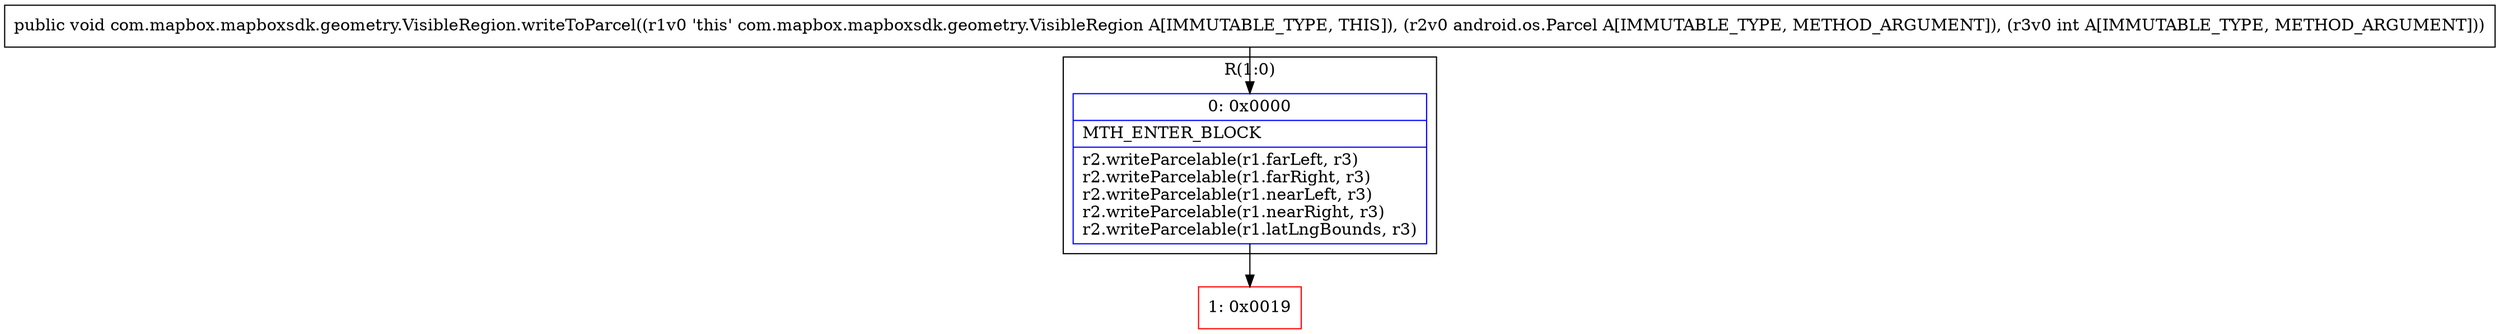 digraph "CFG forcom.mapbox.mapboxsdk.geometry.VisibleRegion.writeToParcel(Landroid\/os\/Parcel;I)V" {
subgraph cluster_Region_232373998 {
label = "R(1:0)";
node [shape=record,color=blue];
Node_0 [shape=record,label="{0\:\ 0x0000|MTH_ENTER_BLOCK\l|r2.writeParcelable(r1.farLeft, r3)\lr2.writeParcelable(r1.farRight, r3)\lr2.writeParcelable(r1.nearLeft, r3)\lr2.writeParcelable(r1.nearRight, r3)\lr2.writeParcelable(r1.latLngBounds, r3)\l}"];
}
Node_1 [shape=record,color=red,label="{1\:\ 0x0019}"];
MethodNode[shape=record,label="{public void com.mapbox.mapboxsdk.geometry.VisibleRegion.writeToParcel((r1v0 'this' com.mapbox.mapboxsdk.geometry.VisibleRegion A[IMMUTABLE_TYPE, THIS]), (r2v0 android.os.Parcel A[IMMUTABLE_TYPE, METHOD_ARGUMENT]), (r3v0 int A[IMMUTABLE_TYPE, METHOD_ARGUMENT])) }"];
MethodNode -> Node_0;
Node_0 -> Node_1;
}

